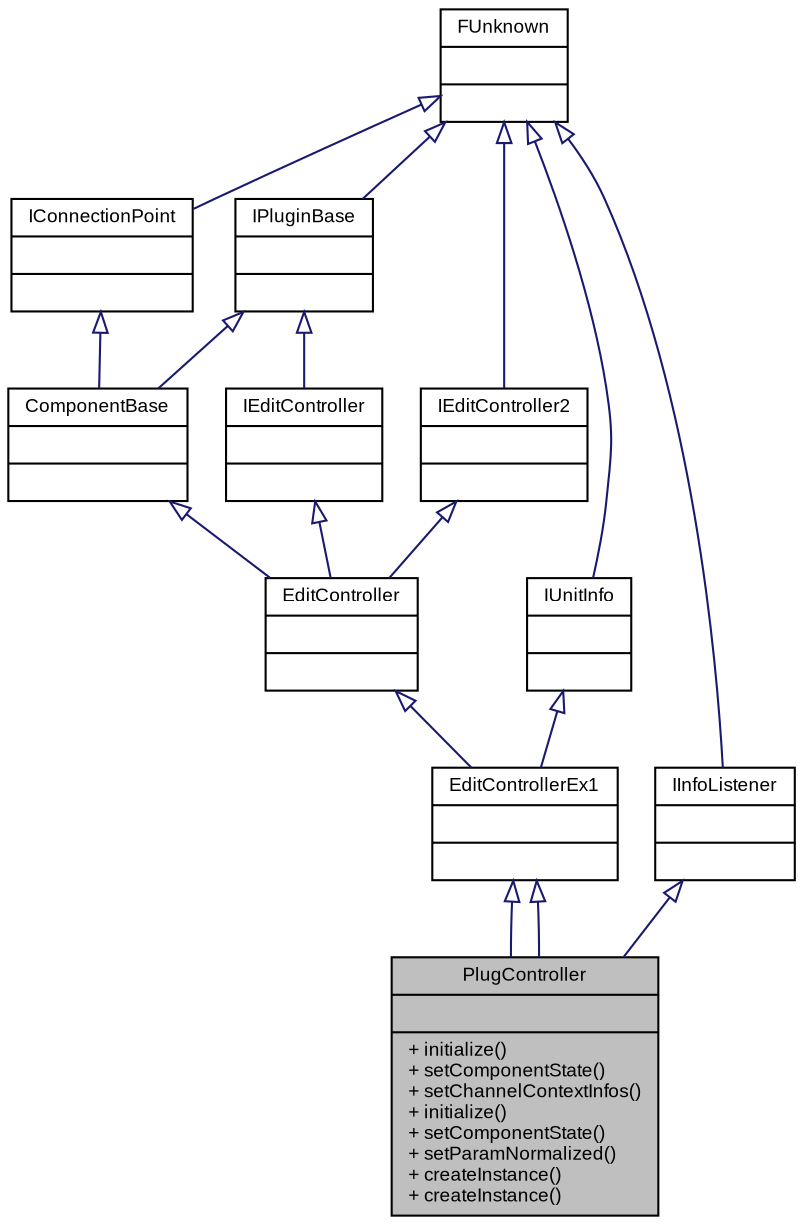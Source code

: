 digraph G
{
  bgcolor="transparent";
  edge [fontname="Arial",fontsize="9",labelfontname="Arial",labelfontsize="9"];
  node [fontname="Arial",fontsize="9",shape=record];
  Node1 [label="{PlugController\n||+ initialize()\l+ setComponentState()\l+ setChannelContextInfos()\l+ initialize()\l+ setComponentState()\l+ setParamNormalized()\l+ createInstance()\l+ createInstance()\l}",height=0.2,width=0.4,color="black", fillcolor="grey75", style="filled" fontcolor="black"];
  Node2 -> Node1 [dir=back,color="midnightblue",fontsize="9",style="solid",arrowtail="empty",fontname="Arial"];
  Node2 [label="{EditControllerEx1\n||}",height=0.2,width=0.4,color="black",URL="vstsdk.tag$classSteinberg_1_1Vst_1_1EditControllerEx1.html"];
  Node3 -> Node2 [dir=back,color="midnightblue",fontsize="9",style="solid",arrowtail="empty",fontname="Arial"];
  Node3 [label="{EditController\n||}",height=0.2,width=0.4,color="black",URL="vstsdk.tag$classSteinberg_1_1Vst_1_1EditController.html"];
  Node4 -> Node3 [dir=back,color="midnightblue",fontsize="9",style="solid",arrowtail="empty",fontname="Arial"];
  Node4 [label="{ComponentBase\n||}",height=0.2,width=0.4,color="black",URL="vstsdk.tag$classSteinberg_1_1Vst_1_1ComponentBase.html"];
  Node5 -> Node4 [dir=back,color="midnightblue",fontsize="9",style="solid",arrowtail="empty",fontname="Arial"];
  Node5 [label="{IPluginBase\n||}",height=0.2,width=0.4,color="black",URL="base.tag$classSteinberg_1_1IPluginBase.html"];
  Node6 -> Node5 [dir=back,color="midnightblue",fontsize="9",style="solid",arrowtail="empty",fontname="Arial"];
  Node6 [label="{FUnknown\n||}",height=0.2,width=0.4,color="black",URL="base.tag$classSteinberg_1_1FUnknown.html"];
  Node7 -> Node4 [dir=back,color="midnightblue",fontsize="9",style="solid",arrowtail="empty",fontname="Arial"];
  Node7 [label="{IConnectionPoint\n||}",height=0.2,width=0.4,color="black",URL="vstinterfaces.tag$classSteinberg_1_1Vst_1_1IConnectionPoint.html"];
  Node6 -> Node7 [dir=back,color="midnightblue",fontsize="9",style="solid",arrowtail="empty",fontname="Arial"];
  Node8 -> Node3 [dir=back,color="midnightblue",fontsize="9",style="solid",arrowtail="empty",fontname="Arial"];
  Node8 [label="{IEditController\n||}",height=0.2,width=0.4,color="black",URL="vstinterfaces.tag$classSteinberg_1_1Vst_1_1IEditController.html"];
  Node5 -> Node8 [dir=back,color="midnightblue",fontsize="9",style="solid",arrowtail="empty",fontname="Arial"];
  Node9 -> Node3 [dir=back,color="midnightblue",fontsize="9",style="solid",arrowtail="empty",fontname="Arial"];
  Node9 [label="{IEditController2\n||}",height=0.2,width=0.4,color="black",URL="vstinterfaces.tag$classSteinberg_1_1Vst_1_1IEditController2.html"];
  Node6 -> Node9 [dir=back,color="midnightblue",fontsize="9",style="solid",arrowtail="empty",fontname="Arial"];
  Node10 -> Node2 [dir=back,color="midnightblue",fontsize="9",style="solid",arrowtail="empty",fontname="Arial"];
  Node10 [label="{IUnitInfo\n||}",height=0.2,width=0.4,color="black",URL="vstinterfaces.tag$classSteinberg_1_1Vst_1_1IUnitInfo.html"];
  Node6 -> Node10 [dir=back,color="midnightblue",fontsize="9",style="solid",arrowtail="empty",fontname="Arial"];
  Node2 -> Node1 [dir=back,color="midnightblue",fontsize="9",style="solid",arrowtail="empty",fontname="Arial"];
  Node11 -> Node1 [dir=back,color="midnightblue",fontsize="9",style="solid",arrowtail="empty",fontname="Arial"];
  Node11 [label="{IInfoListener\n||}",height=0.2,width=0.4,color="black",URL="vstinterfaces.tag$classSteinberg_1_1Vst_1_1ChannelContext_1_1IInfoListener.html"];
  Node6 -> Node11 [dir=back,color="midnightblue",fontsize="9",style="solid",arrowtail="empty",fontname="Arial"];
}
